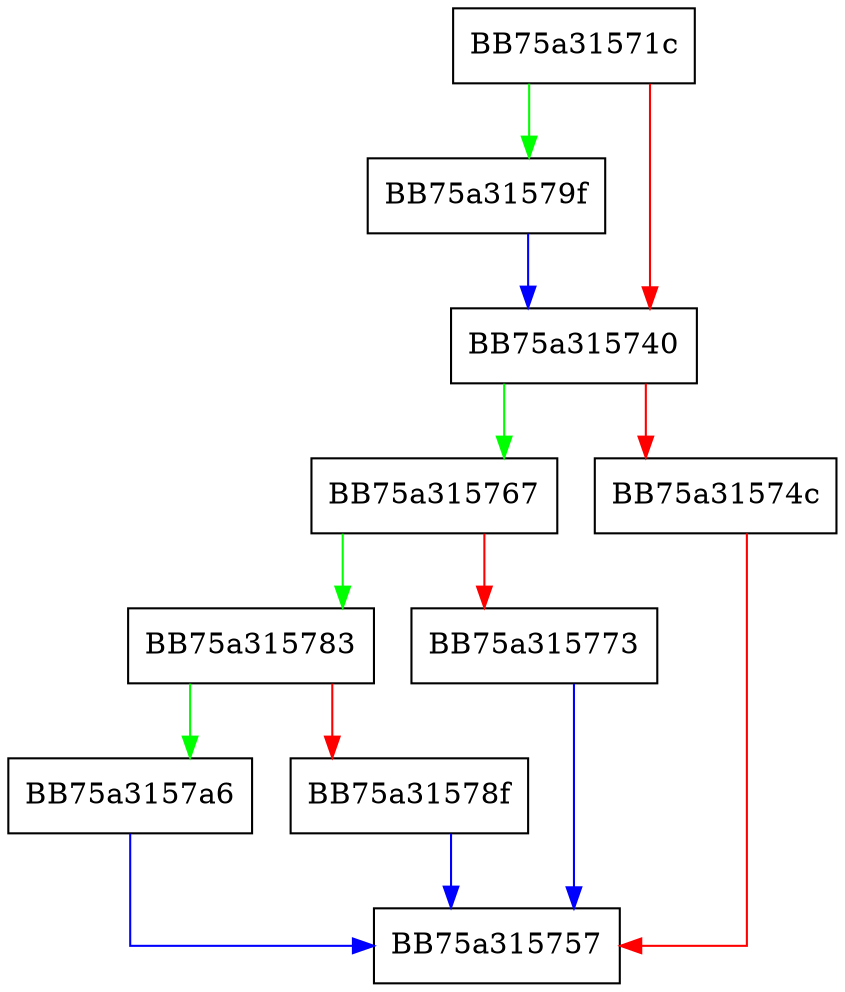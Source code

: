 digraph copyLinkLabels {
  node [shape="box"];
  graph [splines=ortho];
  BB75a31571c -> BB75a31579f [color="green"];
  BB75a31571c -> BB75a315740 [color="red"];
  BB75a315740 -> BB75a315767 [color="green"];
  BB75a315740 -> BB75a31574c [color="red"];
  BB75a31574c -> BB75a315757 [color="red"];
  BB75a315767 -> BB75a315783 [color="green"];
  BB75a315767 -> BB75a315773 [color="red"];
  BB75a315773 -> BB75a315757 [color="blue"];
  BB75a315783 -> BB75a3157a6 [color="green"];
  BB75a315783 -> BB75a31578f [color="red"];
  BB75a31578f -> BB75a315757 [color="blue"];
  BB75a31579f -> BB75a315740 [color="blue"];
  BB75a3157a6 -> BB75a315757 [color="blue"];
}